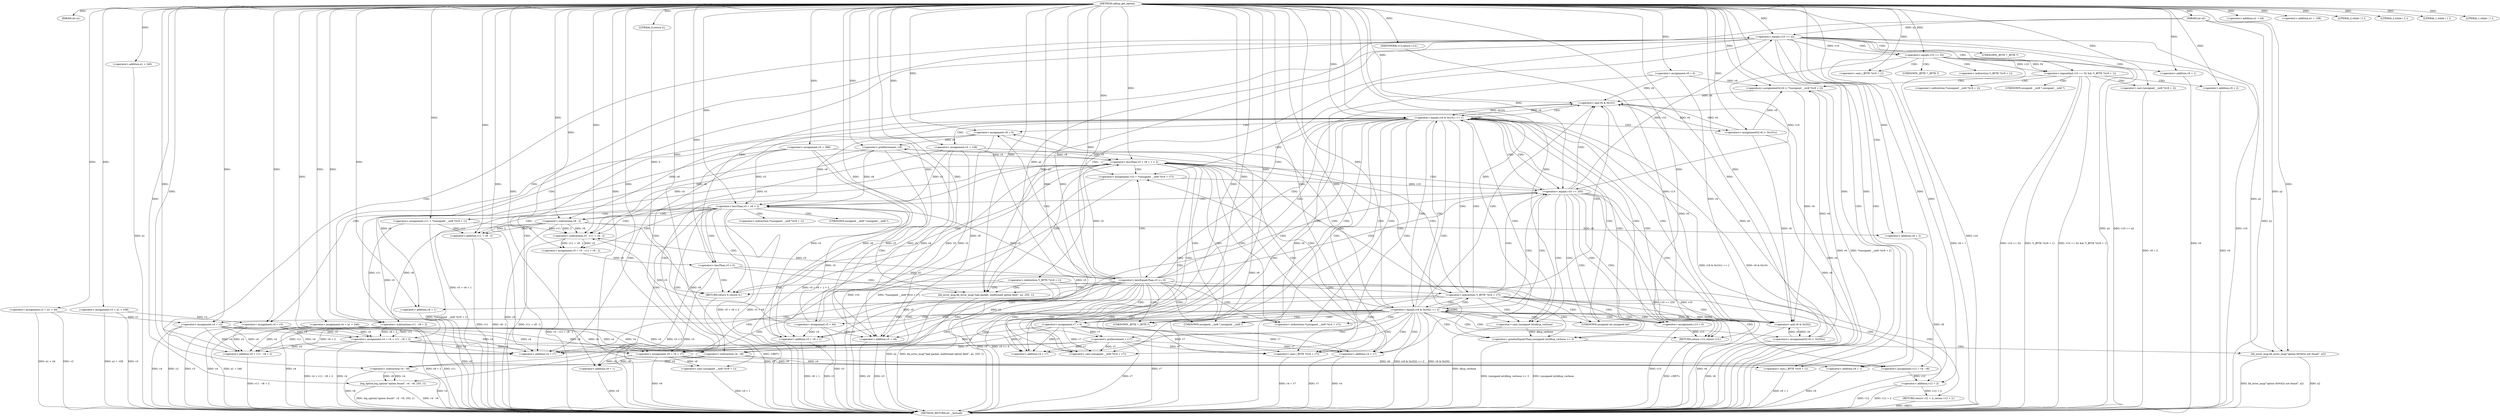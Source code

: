 digraph udhcp_get_option {  
"1000113" [label = "(METHOD,udhcp_get_option)" ]
"1000356" [label = "(METHOD_RETURN,int __fastcall)" ]
"1000114" [label = "(PARAM,int a1)" ]
"1000115" [label = "(PARAM,int a2)" ]
"1000129" [label = "(<operator>.assignment,v2 = a1 + 44)" ]
"1000131" [label = "(<operator>.addition,a1 + 44)" ]
"1000134" [label = "(<operator>.assignment,v3 = a1 + 108)" ]
"1000136" [label = "(<operator>.addition,a1 + 108)" ]
"1000139" [label = "(<operator>.assignment,v4 = a1 + 240)" ]
"1000141" [label = "(<operator>.addition,a1 + 240)" ]
"1000144" [label = "(<operator>.assignment,v5 = 388)" ]
"1000147" [label = "(<operator>.assignment,v6 = 0)" ]
"1000151" [label = "(LITERAL,2,while ( 2 ))" ]
"1000154" [label = "(LITERAL,2,while ( 2 ))" ]
"1000157" [label = "(LITERAL,1,while ( 1 ))" ]
"1000159" [label = "(<operator>.assignment,v7 = 0)" ]
"1000162" [label = "(<operator>.assignment,v8 = 0)" ]
"1000166" [label = "(LITERAL,1,while ( 1 ))" ]
"1000168" [label = "(<operator>.assignment,v9 = v4 + v7)" ]
"1000170" [label = "(<operator>.addition,v4 + v7)" ]
"1000173" [label = "(<operator>.assignment,v10 = *(unsigned __int8 *)(v4 + v7))" ]
"1000176" [label = "(<operator>.cast,(unsigned __int8 *)(v4 + v7))" ]
"1000178" [label = "(<operator>.addition,v4 + v7)" ]
"1000183" [label = "(<operator>.cast,(_BYTE *)(v4 + v7))" ]
"1000185" [label = "(<operator>.addition,v4 + v7)" ]
"1000189" [label = "(<operator>.preDecrement,--v8)" ]
"1000191" [label = "(<operator>.preIncrement,++v7)" ]
"1000194" [label = "(<operator>.lessThan,v5 + v8 + 1 < 2)" ]
"1000195" [label = "(<operator>.addition,v5 + v8 + 1)" ]
"1000197" [label = "(<operator>.addition,v8 + 1)" ]
"1000203" [label = "(<operator>.equals,v10 == 255)" ]
"1000208" [label = "(<operator>.lessThan,v5 + v8 < 2)" ]
"1000209" [label = "(<operator>.addition,v5 + v8)" ]
"1000214" [label = "(<operator>.assignment,v11 = *(unsigned __int8 *)(v9 + 1))" ]
"1000217" [label = "(<operator>.cast,(unsigned __int8 *)(v9 + 1))" ]
"1000219" [label = "(<operator>.addition,v9 + 1)" ]
"1000222" [label = "(<operator>.assignment,v5 = v5 - v11 + v8 - 2)" ]
"1000224" [label = "(<operator>.subtraction,v5 - v11 + v8 - 2)" ]
"1000226" [label = "(<operator>.addition,v11 + v8 - 2)" ]
"1000228" [label = "(<operator>.subtraction,v8 - 2)" ]
"1000232" [label = "(<operator>.lessThan,v5 < 0)" ]
"1000237" [label = "(<operator>.equals,v10 == a2)" ]
"1000243" [label = "(<operator>.cast,(_BYTE *)(v9 + 1))" ]
"1000245" [label = "(<operator>.addition,v9 + 1)" ]
"1000249" [label = "(<operator>.assignment,v12 = v4 - v8)" ]
"1000251" [label = "(<operator>.subtraction,v4 - v8)" ]
"1000254" [label = "(log_option,log_option(\"option found\", v4 - v8, 255, 1))" ]
"1000256" [label = "(<operator>.subtraction,v4 - v8)" ]
"1000261" [label = "(RETURN,return v12 + 2;,return v12 + 2;)" ]
"1000262" [label = "(<operator>.addition,v12 + 2)" ]
"1000266" [label = "(bb_error_msg,bb_error_msg(\"bad packet, malformed option field\", a2, 255, 1))" ]
"1000271" [label = "(RETURN,return 0;,return 0;)" ]
"1000272" [label = "(LITERAL,0,return 0;)" ]
"1000274" [label = "(<operator>.logicalAnd,v10 == 52 && *(_BYTE *)(v9 + 1))" ]
"1000275" [label = "(<operator>.equals,v10 == 52)" ]
"1000279" [label = "(<operator>.cast,(_BYTE *)(v9 + 1))" ]
"1000281" [label = "(<operator>.addition,v9 + 1)" ]
"1000284" [label = "(<operators>.assignmentOr,v6 |= *(unsigned __int8 *)(v9 + 2))" ]
"1000287" [label = "(<operator>.cast,(unsigned __int8 *)(v9 + 2))" ]
"1000289" [label = "(<operator>.addition,v9 + 2)" ]
"1000292" [label = "(<operator>.assignment,v4 = v4 + v11 - v8 + 2)" ]
"1000294" [label = "(<operator>.addition,v4 + v11 - v8 + 2)" ]
"1000296" [label = "(<operator>.subtraction,v11 - v8 + 2)" ]
"1000298" [label = "(<operator>.addition,v8 + 2)" ]
"1000302" [label = "(<operator>.lessEqualsThan,v5 <= 0)" ]
"1000307" [label = "(<operator>.equals,(v6 & 0x101) == 1)" ]
"1000308" [label = "(<operator>.and,v6 & 0x101)" ]
"1000313" [label = "(<operators>.assignmentOr,v6 |= 0x101u)" ]
"1000316" [label = "(<operator>.assignment,v5 = 128)" ]
"1000319" [label = "(<operator>.assignment,v4 = v3)" ]
"1000325" [label = "(<operator>.equals,(v6 & 0x202) == 2)" ]
"1000326" [label = "(<operator>.and,v6 & 0x202)" ]
"1000331" [label = "(<operators>.assignmentOr,v6 |= 0x202u)" ]
"1000334" [label = "(<operator>.assignment,v5 = 64)" ]
"1000337" [label = "(<operator>.assignment,v4 = v2)" ]
"1000342" [label = "(<operator>.assignment,v13 = 0)" ]
"1000346" [label = "(<operator>.greaterEqualsThan,(unsigned int)dhcp_verbose >= 3)" ]
"1000347" [label = "(<operator>.cast,(unsigned int)dhcp_verbose)" ]
"1000351" [label = "(bb_error_msg,bb_error_msg(\"option 0x%02x not found\", a2))" ]
"1000354" [label = "(RETURN,return v13;,return v13;)" ]
"1000355" [label = "(IDENTIFIER,v13,return v13;)" ]
"1000175" [label = "(<operator>.indirection,*(unsigned __int8 *)(v4 + v7))" ]
"1000177" [label = "(UNKNOWN,unsigned __int8 *,unsigned __int8 *)" ]
"1000182" [label = "(<operator>.indirection,*(_BYTE *)(v4 + v7))" ]
"1000184" [label = "(UNKNOWN,_BYTE *,_BYTE *)" ]
"1000216" [label = "(<operator>.indirection,*(unsigned __int8 *)(v9 + 1))" ]
"1000218" [label = "(UNKNOWN,unsigned __int8 *,unsigned __int8 *)" ]
"1000242" [label = "(<operator>.indirection,*(_BYTE *)(v9 + 1))" ]
"1000244" [label = "(UNKNOWN,_BYTE *,_BYTE *)" ]
"1000278" [label = "(<operator>.indirection,*(_BYTE *)(v9 + 1))" ]
"1000280" [label = "(UNKNOWN,_BYTE *,_BYTE *)" ]
"1000286" [label = "(<operator>.indirection,*(unsigned __int8 *)(v9 + 2))" ]
"1000288" [label = "(UNKNOWN,unsigned __int8 *,unsigned __int8 *)" ]
"1000348" [label = "(UNKNOWN,unsigned int,unsigned int)" ]
  "1000287" -> "1000356"  [ label = "DDG: v9 + 2"] 
  "1000326" -> "1000356"  [ label = "DDG: v6"] 
  "1000292" -> "1000356"  [ label = "DDG: v4 + v11 - v8 + 2"] 
  "1000134" -> "1000356"  [ label = "DDG: a1 + 108"] 
  "1000194" -> "1000356"  [ label = "DDG: v5 + v8 + 1 < 2"] 
  "1000334" -> "1000356"  [ label = "DDG: v5"] 
  "1000307" -> "1000356"  [ label = "DDG: (v6 & 0x101) == 1"] 
  "1000162" -> "1000356"  [ label = "DDG: v8"] 
  "1000203" -> "1000356"  [ label = "DDG: v10 == 255"] 
  "1000325" -> "1000356"  [ label = "DDG: (v6 & 0x202) == 2"] 
  "1000237" -> "1000356"  [ label = "DDG: a2"] 
  "1000351" -> "1000356"  [ label = "DDG: a2"] 
  "1000173" -> "1000356"  [ label = "DDG: v10"] 
  "1000319" -> "1000356"  [ label = "DDG: v3"] 
  "1000232" -> "1000356"  [ label = "DDG: v5"] 
  "1000307" -> "1000356"  [ label = "DDG: v6 & 0x101"] 
  "1000141" -> "1000356"  [ label = "DDG: a1"] 
  "1000351" -> "1000356"  [ label = "DDG: bb_error_msg(\"option 0x%02x not found\", a2)"] 
  "1000256" -> "1000356"  [ label = "DDG: v8"] 
  "1000245" -> "1000356"  [ label = "DDG: v9"] 
  "1000209" -> "1000356"  [ label = "DDG: v8"] 
  "1000228" -> "1000356"  [ label = "DDG: v8"] 
  "1000289" -> "1000356"  [ label = "DDG: v9"] 
  "1000254" -> "1000356"  [ label = "DDG: v4 - v8"] 
  "1000219" -> "1000356"  [ label = "DDG: v9"] 
  "1000296" -> "1000356"  [ label = "DDG: v8 + 2"] 
  "1000129" -> "1000356"  [ label = "DDG: v2"] 
  "1000294" -> "1000356"  [ label = "DDG: v11 - v8 + 2"] 
  "1000319" -> "1000356"  [ label = "DDG: v4"] 
  "1000274" -> "1000356"  [ label = "DDG: v10 == 52 && *(_BYTE *)(v9 + 1)"] 
  "1000266" -> "1000356"  [ label = "DDG: bb_error_msg(\"bad packet, malformed option field\", a2, 255, 1)"] 
  "1000226" -> "1000356"  [ label = "DDG: v11"] 
  "1000224" -> "1000356"  [ label = "DDG: v11 + v8 - 2"] 
  "1000302" -> "1000356"  [ label = "DDG: v5 <= 0"] 
  "1000266" -> "1000356"  [ label = "DDG: a2"] 
  "1000222" -> "1000356"  [ label = "DDG: v5 - v11 + v8 - 2"] 
  "1000203" -> "1000356"  [ label = "DDG: v10"] 
  "1000147" -> "1000356"  [ label = "DDG: v6"] 
  "1000281" -> "1000356"  [ label = "DDG: v9"] 
  "1000237" -> "1000356"  [ label = "DDG: v10 == a2"] 
  "1000115" -> "1000356"  [ label = "DDG: a2"] 
  "1000262" -> "1000356"  [ label = "DDG: v12"] 
  "1000346" -> "1000356"  [ label = "DDG: (unsigned int)dhcp_verbose >= 3"] 
  "1000292" -> "1000356"  [ label = "DDG: v4"] 
  "1000232" -> "1000356"  [ label = "DDG: v5 < 0"] 
  "1000183" -> "1000356"  [ label = "DDG: v4 + v7"] 
  "1000129" -> "1000356"  [ label = "DDG: a1 + 44"] 
  "1000313" -> "1000356"  [ label = "DDG: v6"] 
  "1000274" -> "1000356"  [ label = "DDG: v10 == 52"] 
  "1000342" -> "1000356"  [ label = "DDG: v13"] 
  "1000284" -> "1000356"  [ label = "DDG: *(unsigned __int8 *)(v9 + 2)"] 
  "1000302" -> "1000356"  [ label = "DDG: v5"] 
  "1000197" -> "1000356"  [ label = "DDG: v8"] 
  "1000316" -> "1000356"  [ label = "DDG: v5"] 
  "1000331" -> "1000356"  [ label = "DDG: v6"] 
  "1000347" -> "1000356"  [ label = "DDG: dhcp_verbose"] 
  "1000256" -> "1000356"  [ label = "DDG: v4"] 
  "1000208" -> "1000356"  [ label = "DDG: v5 + v8"] 
  "1000208" -> "1000356"  [ label = "DDG: v5 + v8 < 2"] 
  "1000279" -> "1000356"  [ label = "DDG: v9 + 1"] 
  "1000134" -> "1000356"  [ label = "DDG: v3"] 
  "1000139" -> "1000356"  [ label = "DDG: a1 + 240"] 
  "1000191" -> "1000356"  [ label = "DDG: v7"] 
  "1000185" -> "1000356"  [ label = "DDG: v7"] 
  "1000226" -> "1000356"  [ label = "DDG: v8 - 2"] 
  "1000195" -> "1000356"  [ label = "DDG: v5"] 
  "1000298" -> "1000356"  [ label = "DDG: v8"] 
  "1000168" -> "1000356"  [ label = "DDG: v9"] 
  "1000337" -> "1000356"  [ label = "DDG: v2"] 
  "1000346" -> "1000356"  [ label = "DDG: (unsigned int)dhcp_verbose"] 
  "1000139" -> "1000356"  [ label = "DDG: v4"] 
  "1000274" -> "1000356"  [ label = "DDG: *(_BYTE *)(v9 + 1)"] 
  "1000144" -> "1000356"  [ label = "DDG: v5"] 
  "1000214" -> "1000356"  [ label = "DDG: *(unsigned __int8 *)(v9 + 1)"] 
  "1000209" -> "1000356"  [ label = "DDG: v5"] 
  "1000237" -> "1000356"  [ label = "DDG: v10"] 
  "1000159" -> "1000356"  [ label = "DDG: v7"] 
  "1000254" -> "1000356"  [ label = "DDG: log_option(\"option found\", v4 - v8, 255, 1)"] 
  "1000308" -> "1000356"  [ label = "DDG: v6"] 
  "1000194" -> "1000356"  [ label = "DDG: v5 + v8 + 1"] 
  "1000325" -> "1000356"  [ label = "DDG: v6 & 0x202"] 
  "1000275" -> "1000356"  [ label = "DDG: v10"] 
  "1000195" -> "1000356"  [ label = "DDG: v8 + 1"] 
  "1000296" -> "1000356"  [ label = "DDG: v11"] 
  "1000173" -> "1000356"  [ label = "DDG: *(unsigned __int8 *)(v4 + v7)"] 
  "1000262" -> "1000356"  [ label = "DDG: v12 + 2"] 
  "1000243" -> "1000356"  [ label = "DDG: v9 + 1"] 
  "1000337" -> "1000356"  [ label = "DDG: v4"] 
  "1000284" -> "1000356"  [ label = "DDG: v6"] 
  "1000217" -> "1000356"  [ label = "DDG: v9 + 1"] 
  "1000185" -> "1000356"  [ label = "DDG: v4"] 
  "1000271" -> "1000356"  [ label = "DDG: <RET>"] 
  "1000261" -> "1000356"  [ label = "DDG: <RET>"] 
  "1000354" -> "1000356"  [ label = "DDG: <RET>"] 
  "1000113" -> "1000114"  [ label = "DDG: "] 
  "1000113" -> "1000115"  [ label = "DDG: "] 
  "1000113" -> "1000129"  [ label = "DDG: "] 
  "1000113" -> "1000131"  [ label = "DDG: "] 
  "1000113" -> "1000134"  [ label = "DDG: "] 
  "1000113" -> "1000136"  [ label = "DDG: "] 
  "1000113" -> "1000139"  [ label = "DDG: "] 
  "1000113" -> "1000141"  [ label = "DDG: "] 
  "1000113" -> "1000144"  [ label = "DDG: "] 
  "1000113" -> "1000147"  [ label = "DDG: "] 
  "1000113" -> "1000151"  [ label = "DDG: "] 
  "1000113" -> "1000154"  [ label = "DDG: "] 
  "1000113" -> "1000157"  [ label = "DDG: "] 
  "1000113" -> "1000159"  [ label = "DDG: "] 
  "1000113" -> "1000162"  [ label = "DDG: "] 
  "1000113" -> "1000166"  [ label = "DDG: "] 
  "1000319" -> "1000168"  [ label = "DDG: v4"] 
  "1000292" -> "1000168"  [ label = "DDG: v4"] 
  "1000139" -> "1000168"  [ label = "DDG: v4"] 
  "1000337" -> "1000168"  [ label = "DDG: v4"] 
  "1000113" -> "1000168"  [ label = "DDG: "] 
  "1000191" -> "1000168"  [ label = "DDG: v7"] 
  "1000159" -> "1000168"  [ label = "DDG: v7"] 
  "1000319" -> "1000170"  [ label = "DDG: v4"] 
  "1000292" -> "1000170"  [ label = "DDG: v4"] 
  "1000139" -> "1000170"  [ label = "DDG: v4"] 
  "1000337" -> "1000170"  [ label = "DDG: v4"] 
  "1000113" -> "1000170"  [ label = "DDG: "] 
  "1000191" -> "1000170"  [ label = "DDG: v7"] 
  "1000159" -> "1000170"  [ label = "DDG: v7"] 
  "1000113" -> "1000173"  [ label = "DDG: "] 
  "1000113" -> "1000176"  [ label = "DDG: "] 
  "1000191" -> "1000176"  [ label = "DDG: v7"] 
  "1000159" -> "1000176"  [ label = "DDG: v7"] 
  "1000113" -> "1000178"  [ label = "DDG: "] 
  "1000191" -> "1000178"  [ label = "DDG: v7"] 
  "1000159" -> "1000178"  [ label = "DDG: v7"] 
  "1000113" -> "1000183"  [ label = "DDG: "] 
  "1000191" -> "1000183"  [ label = "DDG: v7"] 
  "1000159" -> "1000183"  [ label = "DDG: v7"] 
  "1000113" -> "1000185"  [ label = "DDG: "] 
  "1000191" -> "1000185"  [ label = "DDG: v7"] 
  "1000159" -> "1000185"  [ label = "DDG: v7"] 
  "1000162" -> "1000189"  [ label = "DDG: v8"] 
  "1000113" -> "1000189"  [ label = "DDG: "] 
  "1000113" -> "1000191"  [ label = "DDG: "] 
  "1000159" -> "1000191"  [ label = "DDG: v7"] 
  "1000334" -> "1000194"  [ label = "DDG: v5"] 
  "1000302" -> "1000194"  [ label = "DDG: v5"] 
  "1000316" -> "1000194"  [ label = "DDG: v5"] 
  "1000144" -> "1000194"  [ label = "DDG: v5"] 
  "1000113" -> "1000194"  [ label = "DDG: "] 
  "1000189" -> "1000194"  [ label = "DDG: v8"] 
  "1000334" -> "1000195"  [ label = "DDG: v5"] 
  "1000302" -> "1000195"  [ label = "DDG: v5"] 
  "1000316" -> "1000195"  [ label = "DDG: v5"] 
  "1000144" -> "1000195"  [ label = "DDG: v5"] 
  "1000113" -> "1000195"  [ label = "DDG: "] 
  "1000189" -> "1000195"  [ label = "DDG: v8"] 
  "1000189" -> "1000197"  [ label = "DDG: v8"] 
  "1000113" -> "1000197"  [ label = "DDG: "] 
  "1000173" -> "1000203"  [ label = "DDG: v10"] 
  "1000275" -> "1000203"  [ label = "DDG: v10"] 
  "1000113" -> "1000203"  [ label = "DDG: "] 
  "1000334" -> "1000208"  [ label = "DDG: v5"] 
  "1000302" -> "1000208"  [ label = "DDG: v5"] 
  "1000316" -> "1000208"  [ label = "DDG: v5"] 
  "1000144" -> "1000208"  [ label = "DDG: v5"] 
  "1000113" -> "1000208"  [ label = "DDG: "] 
  "1000162" -> "1000208"  [ label = "DDG: v8"] 
  "1000189" -> "1000208"  [ label = "DDG: v8"] 
  "1000334" -> "1000209"  [ label = "DDG: v5"] 
  "1000302" -> "1000209"  [ label = "DDG: v5"] 
  "1000316" -> "1000209"  [ label = "DDG: v5"] 
  "1000144" -> "1000209"  [ label = "DDG: v5"] 
  "1000113" -> "1000209"  [ label = "DDG: "] 
  "1000162" -> "1000209"  [ label = "DDG: v8"] 
  "1000189" -> "1000209"  [ label = "DDG: v8"] 
  "1000113" -> "1000214"  [ label = "DDG: "] 
  "1000168" -> "1000217"  [ label = "DDG: v9"] 
  "1000113" -> "1000217"  [ label = "DDG: "] 
  "1000168" -> "1000219"  [ label = "DDG: v9"] 
  "1000113" -> "1000219"  [ label = "DDG: "] 
  "1000224" -> "1000222"  [ label = "DDG: v5"] 
  "1000224" -> "1000222"  [ label = "DDG: v11 + v8 - 2"] 
  "1000113" -> "1000222"  [ label = "DDG: "] 
  "1000113" -> "1000224"  [ label = "DDG: "] 
  "1000334" -> "1000224"  [ label = "DDG: v5"] 
  "1000302" -> "1000224"  [ label = "DDG: v5"] 
  "1000316" -> "1000224"  [ label = "DDG: v5"] 
  "1000144" -> "1000224"  [ label = "DDG: v5"] 
  "1000214" -> "1000224"  [ label = "DDG: v11"] 
  "1000228" -> "1000224"  [ label = "DDG: v8"] 
  "1000228" -> "1000224"  [ label = "DDG: 2"] 
  "1000214" -> "1000226"  [ label = "DDG: v11"] 
  "1000113" -> "1000226"  [ label = "DDG: "] 
  "1000228" -> "1000226"  [ label = "DDG: v8"] 
  "1000228" -> "1000226"  [ label = "DDG: 2"] 
  "1000113" -> "1000228"  [ label = "DDG: "] 
  "1000162" -> "1000228"  [ label = "DDG: v8"] 
  "1000189" -> "1000228"  [ label = "DDG: v8"] 
  "1000222" -> "1000232"  [ label = "DDG: v5"] 
  "1000113" -> "1000232"  [ label = "DDG: "] 
  "1000203" -> "1000237"  [ label = "DDG: v10"] 
  "1000113" -> "1000237"  [ label = "DDG: "] 
  "1000115" -> "1000237"  [ label = "DDG: a2"] 
  "1000113" -> "1000243"  [ label = "DDG: "] 
  "1000168" -> "1000243"  [ label = "DDG: v9"] 
  "1000113" -> "1000245"  [ label = "DDG: "] 
  "1000168" -> "1000245"  [ label = "DDG: v9"] 
  "1000251" -> "1000249"  [ label = "DDG: v4"] 
  "1000251" -> "1000249"  [ label = "DDG: v8"] 
  "1000113" -> "1000249"  [ label = "DDG: "] 
  "1000319" -> "1000251"  [ label = "DDG: v4"] 
  "1000292" -> "1000251"  [ label = "DDG: v4"] 
  "1000139" -> "1000251"  [ label = "DDG: v4"] 
  "1000337" -> "1000251"  [ label = "DDG: v4"] 
  "1000113" -> "1000251"  [ label = "DDG: "] 
  "1000228" -> "1000251"  [ label = "DDG: v8"] 
  "1000113" -> "1000254"  [ label = "DDG: "] 
  "1000256" -> "1000254"  [ label = "DDG: v4"] 
  "1000256" -> "1000254"  [ label = "DDG: v8"] 
  "1000251" -> "1000256"  [ label = "DDG: v4"] 
  "1000113" -> "1000256"  [ label = "DDG: "] 
  "1000251" -> "1000256"  [ label = "DDG: v8"] 
  "1000262" -> "1000261"  [ label = "DDG: v12 + 2"] 
  "1000249" -> "1000262"  [ label = "DDG: v12"] 
  "1000113" -> "1000262"  [ label = "DDG: "] 
  "1000113" -> "1000266"  [ label = "DDG: "] 
  "1000237" -> "1000266"  [ label = "DDG: a2"] 
  "1000115" -> "1000266"  [ label = "DDG: a2"] 
  "1000272" -> "1000271"  [ label = "DDG: 0"] 
  "1000113" -> "1000271"  [ label = "DDG: "] 
  "1000113" -> "1000272"  [ label = "DDG: "] 
  "1000275" -> "1000274"  [ label = "DDG: v10"] 
  "1000275" -> "1000274"  [ label = "DDG: 52"] 
  "1000237" -> "1000275"  [ label = "DDG: v10"] 
  "1000113" -> "1000275"  [ label = "DDG: "] 
  "1000113" -> "1000279"  [ label = "DDG: "] 
  "1000113" -> "1000281"  [ label = "DDG: "] 
  "1000147" -> "1000284"  [ label = "DDG: v6"] 
  "1000313" -> "1000284"  [ label = "DDG: v6"] 
  "1000331" -> "1000284"  [ label = "DDG: v6"] 
  "1000113" -> "1000284"  [ label = "DDG: "] 
  "1000113" -> "1000287"  [ label = "DDG: "] 
  "1000113" -> "1000289"  [ label = "DDG: "] 
  "1000319" -> "1000292"  [ label = "DDG: v4"] 
  "1000139" -> "1000292"  [ label = "DDG: v4"] 
  "1000337" -> "1000292"  [ label = "DDG: v4"] 
  "1000113" -> "1000292"  [ label = "DDG: "] 
  "1000296" -> "1000292"  [ label = "DDG: v11"] 
  "1000296" -> "1000292"  [ label = "DDG: v8 + 2"] 
  "1000319" -> "1000294"  [ label = "DDG: v4"] 
  "1000292" -> "1000294"  [ label = "DDG: v4"] 
  "1000139" -> "1000294"  [ label = "DDG: v4"] 
  "1000337" -> "1000294"  [ label = "DDG: v4"] 
  "1000113" -> "1000294"  [ label = "DDG: "] 
  "1000296" -> "1000294"  [ label = "DDG: v11"] 
  "1000296" -> "1000294"  [ label = "DDG: v8 + 2"] 
  "1000113" -> "1000296"  [ label = "DDG: "] 
  "1000214" -> "1000296"  [ label = "DDG: v11"] 
  "1000228" -> "1000296"  [ label = "DDG: v8"] 
  "1000228" -> "1000298"  [ label = "DDG: v8"] 
  "1000113" -> "1000298"  [ label = "DDG: "] 
  "1000232" -> "1000302"  [ label = "DDG: v5"] 
  "1000113" -> "1000302"  [ label = "DDG: "] 
  "1000308" -> "1000307"  [ label = "DDG: v6"] 
  "1000308" -> "1000307"  [ label = "DDG: 0x101"] 
  "1000147" -> "1000308"  [ label = "DDG: v6"] 
  "1000313" -> "1000308"  [ label = "DDG: v6"] 
  "1000331" -> "1000308"  [ label = "DDG: v6"] 
  "1000284" -> "1000308"  [ label = "DDG: v6"] 
  "1000113" -> "1000308"  [ label = "DDG: "] 
  "1000113" -> "1000307"  [ label = "DDG: "] 
  "1000113" -> "1000313"  [ label = "DDG: "] 
  "1000308" -> "1000313"  [ label = "DDG: v6"] 
  "1000113" -> "1000316"  [ label = "DDG: "] 
  "1000134" -> "1000319"  [ label = "DDG: v3"] 
  "1000113" -> "1000319"  [ label = "DDG: "] 
  "1000326" -> "1000325"  [ label = "DDG: v6"] 
  "1000326" -> "1000325"  [ label = "DDG: 0x202"] 
  "1000147" -> "1000326"  [ label = "DDG: v6"] 
  "1000313" -> "1000326"  [ label = "DDG: v6"] 
  "1000331" -> "1000326"  [ label = "DDG: v6"] 
  "1000308" -> "1000326"  [ label = "DDG: v6"] 
  "1000284" -> "1000326"  [ label = "DDG: v6"] 
  "1000113" -> "1000326"  [ label = "DDG: "] 
  "1000113" -> "1000325"  [ label = "DDG: "] 
  "1000113" -> "1000331"  [ label = "DDG: "] 
  "1000326" -> "1000331"  [ label = "DDG: v6"] 
  "1000113" -> "1000334"  [ label = "DDG: "] 
  "1000129" -> "1000337"  [ label = "DDG: v2"] 
  "1000113" -> "1000337"  [ label = "DDG: "] 
  "1000113" -> "1000342"  [ label = "DDG: "] 
  "1000347" -> "1000346"  [ label = "DDG: dhcp_verbose"] 
  "1000113" -> "1000347"  [ label = "DDG: "] 
  "1000113" -> "1000346"  [ label = "DDG: "] 
  "1000113" -> "1000351"  [ label = "DDG: "] 
  "1000237" -> "1000351"  [ label = "DDG: a2"] 
  "1000115" -> "1000351"  [ label = "DDG: a2"] 
  "1000355" -> "1000354"  [ label = "DDG: v13"] 
  "1000342" -> "1000354"  [ label = "DDG: v13"] 
  "1000113" -> "1000355"  [ label = "DDG: "] 
  "1000182" -> "1000191"  [ label = "CDG: "] 
  "1000182" -> "1000189"  [ label = "CDG: "] 
  "1000182" -> "1000197"  [ label = "CDG: "] 
  "1000182" -> "1000195"  [ label = "CDG: "] 
  "1000182" -> "1000194"  [ label = "CDG: "] 
  "1000182" -> "1000203"  [ label = "CDG: "] 
  "1000182" -> "1000308"  [ label = "CDG: "] 
  "1000182" -> "1000307"  [ label = "CDG: "] 
  "1000182" -> "1000326"  [ label = "CDG: "] 
  "1000182" -> "1000325"  [ label = "CDG: "] 
  "1000182" -> "1000348"  [ label = "CDG: "] 
  "1000182" -> "1000347"  [ label = "CDG: "] 
  "1000182" -> "1000346"  [ label = "CDG: "] 
  "1000182" -> "1000342"  [ label = "CDG: "] 
  "1000182" -> "1000354"  [ label = "CDG: "] 
  "1000194" -> "1000271"  [ label = "CDG: "] 
  "1000194" -> "1000266"  [ label = "CDG: "] 
  "1000194" -> "1000176"  [ label = "CDG: "] 
  "1000194" -> "1000175"  [ label = "CDG: "] 
  "1000194" -> "1000173"  [ label = "CDG: "] 
  "1000194" -> "1000170"  [ label = "CDG: "] 
  "1000194" -> "1000168"  [ label = "CDG: "] 
  "1000194" -> "1000185"  [ label = "CDG: "] 
  "1000194" -> "1000184"  [ label = "CDG: "] 
  "1000194" -> "1000183"  [ label = "CDG: "] 
  "1000194" -> "1000182"  [ label = "CDG: "] 
  "1000194" -> "1000178"  [ label = "CDG: "] 
  "1000194" -> "1000177"  [ label = "CDG: "] 
  "1000194" -> "1000203"  [ label = "CDG: "] 
  "1000203" -> "1000208"  [ label = "CDG: "] 
  "1000203" -> "1000209"  [ label = "CDG: "] 
  "1000203" -> "1000308"  [ label = "CDG: "] 
  "1000203" -> "1000307"  [ label = "CDG: "] 
  "1000203" -> "1000326"  [ label = "CDG: "] 
  "1000203" -> "1000325"  [ label = "CDG: "] 
  "1000203" -> "1000348"  [ label = "CDG: "] 
  "1000203" -> "1000347"  [ label = "CDG: "] 
  "1000203" -> "1000346"  [ label = "CDG: "] 
  "1000203" -> "1000342"  [ label = "CDG: "] 
  "1000203" -> "1000354"  [ label = "CDG: "] 
  "1000208" -> "1000224"  [ label = "CDG: "] 
  "1000208" -> "1000222"  [ label = "CDG: "] 
  "1000208" -> "1000219"  [ label = "CDG: "] 
  "1000208" -> "1000218"  [ label = "CDG: "] 
  "1000208" -> "1000217"  [ label = "CDG: "] 
  "1000208" -> "1000216"  [ label = "CDG: "] 
  "1000208" -> "1000214"  [ label = "CDG: "] 
  "1000208" -> "1000232"  [ label = "CDG: "] 
  "1000208" -> "1000228"  [ label = "CDG: "] 
  "1000208" -> "1000226"  [ label = "CDG: "] 
  "1000208" -> "1000271"  [ label = "CDG: "] 
  "1000208" -> "1000266"  [ label = "CDG: "] 
  "1000232" -> "1000237"  [ label = "CDG: "] 
  "1000232" -> "1000271"  [ label = "CDG: "] 
  "1000232" -> "1000266"  [ label = "CDG: "] 
  "1000237" -> "1000245"  [ label = "CDG: "] 
  "1000237" -> "1000244"  [ label = "CDG: "] 
  "1000237" -> "1000243"  [ label = "CDG: "] 
  "1000237" -> "1000242"  [ label = "CDG: "] 
  "1000237" -> "1000275"  [ label = "CDG: "] 
  "1000237" -> "1000274"  [ label = "CDG: "] 
  "1000237" -> "1000302"  [ label = "CDG: "] 
  "1000237" -> "1000298"  [ label = "CDG: "] 
  "1000237" -> "1000296"  [ label = "CDG: "] 
  "1000237" -> "1000294"  [ label = "CDG: "] 
  "1000237" -> "1000292"  [ label = "CDG: "] 
  "1000242" -> "1000256"  [ label = "CDG: "] 
  "1000242" -> "1000254"  [ label = "CDG: "] 
  "1000242" -> "1000251"  [ label = "CDG: "] 
  "1000242" -> "1000249"  [ label = "CDG: "] 
  "1000242" -> "1000271"  [ label = "CDG: "] 
  "1000242" -> "1000266"  [ label = "CDG: "] 
  "1000242" -> "1000262"  [ label = "CDG: "] 
  "1000242" -> "1000261"  [ label = "CDG: "] 
  "1000274" -> "1000288"  [ label = "CDG: "] 
  "1000274" -> "1000287"  [ label = "CDG: "] 
  "1000274" -> "1000286"  [ label = "CDG: "] 
  "1000274" -> "1000284"  [ label = "CDG: "] 
  "1000274" -> "1000289"  [ label = "CDG: "] 
  "1000275" -> "1000281"  [ label = "CDG: "] 
  "1000275" -> "1000280"  [ label = "CDG: "] 
  "1000275" -> "1000279"  [ label = "CDG: "] 
  "1000275" -> "1000278"  [ label = "CDG: "] 
  "1000302" -> "1000271"  [ label = "CDG: "] 
  "1000302" -> "1000266"  [ label = "CDG: "] 
  "1000302" -> "1000162"  [ label = "CDG: "] 
  "1000302" -> "1000308"  [ label = "CDG: "] 
  "1000302" -> "1000307"  [ label = "CDG: "] 
  "1000302" -> "1000159"  [ label = "CDG: "] 
  "1000302" -> "1000176"  [ label = "CDG: "] 
  "1000302" -> "1000175"  [ label = "CDG: "] 
  "1000302" -> "1000173"  [ label = "CDG: "] 
  "1000302" -> "1000170"  [ label = "CDG: "] 
  "1000302" -> "1000168"  [ label = "CDG: "] 
  "1000302" -> "1000185"  [ label = "CDG: "] 
  "1000302" -> "1000184"  [ label = "CDG: "] 
  "1000302" -> "1000183"  [ label = "CDG: "] 
  "1000302" -> "1000182"  [ label = "CDG: "] 
  "1000302" -> "1000178"  [ label = "CDG: "] 
  "1000302" -> "1000177"  [ label = "CDG: "] 
  "1000302" -> "1000203"  [ label = "CDG: "] 
  "1000307" -> "1000319"  [ label = "CDG: "] 
  "1000307" -> "1000316"  [ label = "CDG: "] 
  "1000307" -> "1000313"  [ label = "CDG: "] 
  "1000307" -> "1000326"  [ label = "CDG: "] 
  "1000307" -> "1000325"  [ label = "CDG: "] 
  "1000307" -> "1000348"  [ label = "CDG: "] 
  "1000307" -> "1000347"  [ label = "CDG: "] 
  "1000307" -> "1000346"  [ label = "CDG: "] 
  "1000307" -> "1000342"  [ label = "CDG: "] 
  "1000307" -> "1000354"  [ label = "CDG: "] 
  "1000307" -> "1000162"  [ label = "CDG: "] 
  "1000307" -> "1000308"  [ label = "CDG: "] 
  "1000307" -> "1000307"  [ label = "CDG: "] 
  "1000307" -> "1000159"  [ label = "CDG: "] 
  "1000307" -> "1000176"  [ label = "CDG: "] 
  "1000307" -> "1000175"  [ label = "CDG: "] 
  "1000307" -> "1000173"  [ label = "CDG: "] 
  "1000307" -> "1000170"  [ label = "CDG: "] 
  "1000307" -> "1000168"  [ label = "CDG: "] 
  "1000307" -> "1000185"  [ label = "CDG: "] 
  "1000307" -> "1000184"  [ label = "CDG: "] 
  "1000307" -> "1000183"  [ label = "CDG: "] 
  "1000307" -> "1000182"  [ label = "CDG: "] 
  "1000307" -> "1000178"  [ label = "CDG: "] 
  "1000307" -> "1000177"  [ label = "CDG: "] 
  "1000307" -> "1000203"  [ label = "CDG: "] 
  "1000325" -> "1000334"  [ label = "CDG: "] 
  "1000325" -> "1000331"  [ label = "CDG: "] 
  "1000325" -> "1000348"  [ label = "CDG: "] 
  "1000325" -> "1000347"  [ label = "CDG: "] 
  "1000325" -> "1000346"  [ label = "CDG: "] 
  "1000325" -> "1000342"  [ label = "CDG: "] 
  "1000325" -> "1000337"  [ label = "CDG: "] 
  "1000325" -> "1000354"  [ label = "CDG: "] 
  "1000325" -> "1000326"  [ label = "CDG: "] 
  "1000325" -> "1000325"  [ label = "CDG: "] 
  "1000325" -> "1000162"  [ label = "CDG: "] 
  "1000325" -> "1000308"  [ label = "CDG: "] 
  "1000325" -> "1000307"  [ label = "CDG: "] 
  "1000325" -> "1000159"  [ label = "CDG: "] 
  "1000325" -> "1000176"  [ label = "CDG: "] 
  "1000325" -> "1000175"  [ label = "CDG: "] 
  "1000325" -> "1000173"  [ label = "CDG: "] 
  "1000325" -> "1000170"  [ label = "CDG: "] 
  "1000325" -> "1000168"  [ label = "CDG: "] 
  "1000325" -> "1000185"  [ label = "CDG: "] 
  "1000325" -> "1000184"  [ label = "CDG: "] 
  "1000325" -> "1000183"  [ label = "CDG: "] 
  "1000325" -> "1000182"  [ label = "CDG: "] 
  "1000325" -> "1000178"  [ label = "CDG: "] 
  "1000325" -> "1000177"  [ label = "CDG: "] 
  "1000325" -> "1000203"  [ label = "CDG: "] 
  "1000346" -> "1000351"  [ label = "CDG: "] 
}
